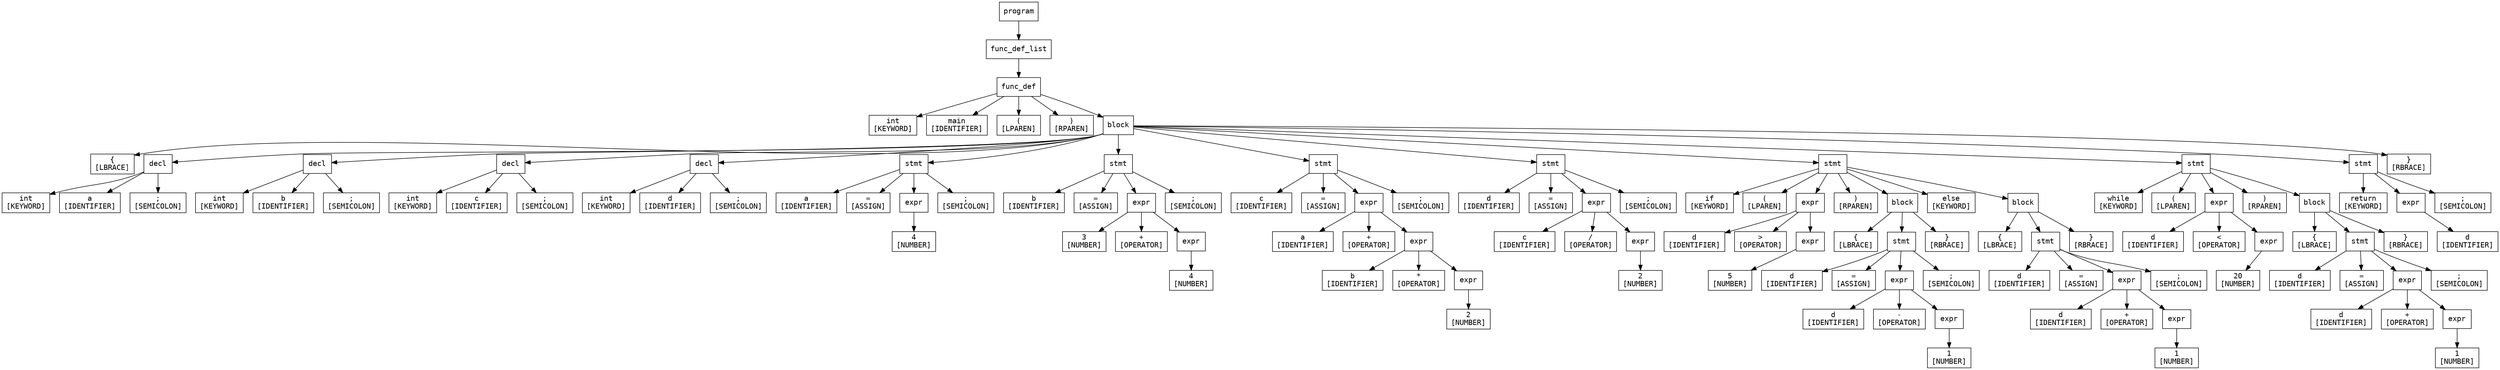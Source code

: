 digraph ParseTree {
  node [shape=box, fontname="Courier"];
  node0 [label="program"];
  node1 [label="func_def_list"];
  node2 [label="func_def"];
  node3 [label="int\n[KEYWORD]"];
  node2 -> node3;
  node4 [label="main\n[IDENTIFIER]"];
  node2 -> node4;
  node5 [label="(\n[LPAREN]"];
  node2 -> node5;
  node6 [label=")\n[RPAREN]"];
  node2 -> node6;
  node7 [label="block"];
  node8 [label="{\n[LBRACE]"];
  node7 -> node8;
  node9 [label="decl"];
  node10 [label="int\n[KEYWORD]"];
  node9 -> node10;
  node11 [label="a\n[IDENTIFIER]"];
  node9 -> node11;
  node12 [label=";\n[SEMICOLON]"];
  node9 -> node12;
  node7 -> node9;
  node13 [label="decl"];
  node14 [label="int\n[KEYWORD]"];
  node13 -> node14;
  node15 [label="b\n[IDENTIFIER]"];
  node13 -> node15;
  node16 [label=";\n[SEMICOLON]"];
  node13 -> node16;
  node7 -> node13;
  node17 [label="decl"];
  node18 [label="int\n[KEYWORD]"];
  node17 -> node18;
  node19 [label="c\n[IDENTIFIER]"];
  node17 -> node19;
  node20 [label=";\n[SEMICOLON]"];
  node17 -> node20;
  node7 -> node17;
  node21 [label="decl"];
  node22 [label="int\n[KEYWORD]"];
  node21 -> node22;
  node23 [label="d\n[IDENTIFIER]"];
  node21 -> node23;
  node24 [label=";\n[SEMICOLON]"];
  node21 -> node24;
  node7 -> node21;
  node25 [label="stmt"];
  node26 [label="a\n[IDENTIFIER]"];
  node25 -> node26;
  node27 [label="=\n[ASSIGN]"];
  node25 -> node27;
  node28 [label="expr"];
  node29 [label="4\n[NUMBER]"];
  node28 -> node29;
  node25 -> node28;
  node30 [label=";\n[SEMICOLON]"];
  node25 -> node30;
  node7 -> node25;
  node31 [label="stmt"];
  node32 [label="b\n[IDENTIFIER]"];
  node31 -> node32;
  node33 [label="=\n[ASSIGN]"];
  node31 -> node33;
  node34 [label="expr"];
  node35 [label="3\n[NUMBER]"];
  node34 -> node35;
  node36 [label="+\n[OPERATOR]"];
  node34 -> node36;
  node37 [label="expr"];
  node38 [label="4\n[NUMBER]"];
  node37 -> node38;
  node34 -> node37;
  node31 -> node34;
  node39 [label=";\n[SEMICOLON]"];
  node31 -> node39;
  node7 -> node31;
  node40 [label="stmt"];
  node41 [label="c\n[IDENTIFIER]"];
  node40 -> node41;
  node42 [label="=\n[ASSIGN]"];
  node40 -> node42;
  node43 [label="expr"];
  node44 [label="a\n[IDENTIFIER]"];
  node43 -> node44;
  node45 [label="+\n[OPERATOR]"];
  node43 -> node45;
  node46 [label="expr"];
  node47 [label="b\n[IDENTIFIER]"];
  node46 -> node47;
  node48 [label="*\n[OPERATOR]"];
  node46 -> node48;
  node49 [label="expr"];
  node50 [label="2\n[NUMBER]"];
  node49 -> node50;
  node46 -> node49;
  node43 -> node46;
  node40 -> node43;
  node51 [label=";\n[SEMICOLON]"];
  node40 -> node51;
  node7 -> node40;
  node52 [label="stmt"];
  node53 [label="d\n[IDENTIFIER]"];
  node52 -> node53;
  node54 [label="=\n[ASSIGN]"];
  node52 -> node54;
  node55 [label="expr"];
  node56 [label="c\n[IDENTIFIER]"];
  node55 -> node56;
  node57 [label="/\n[OPERATOR]"];
  node55 -> node57;
  node58 [label="expr"];
  node59 [label="2\n[NUMBER]"];
  node58 -> node59;
  node55 -> node58;
  node52 -> node55;
  node60 [label=";\n[SEMICOLON]"];
  node52 -> node60;
  node7 -> node52;
  node61 [label="stmt"];
  node62 [label="if\n[KEYWORD]"];
  node61 -> node62;
  node63 [label="(\n[LPAREN]"];
  node61 -> node63;
  node64 [label="expr"];
  node65 [label="d\n[IDENTIFIER]"];
  node64 -> node65;
  node66 [label=">\n[OPERATOR]"];
  node64 -> node66;
  node67 [label="expr"];
  node68 [label="5\n[NUMBER]"];
  node67 -> node68;
  node64 -> node67;
  node61 -> node64;
  node69 [label=")\n[RPAREN]"];
  node61 -> node69;
  node70 [label="block"];
  node71 [label="{\n[LBRACE]"];
  node70 -> node71;
  node72 [label="stmt"];
  node73 [label="d\n[IDENTIFIER]"];
  node72 -> node73;
  node74 [label="=\n[ASSIGN]"];
  node72 -> node74;
  node75 [label="expr"];
  node76 [label="d\n[IDENTIFIER]"];
  node75 -> node76;
  node77 [label="-\n[OPERATOR]"];
  node75 -> node77;
  node78 [label="expr"];
  node79 [label="1\n[NUMBER]"];
  node78 -> node79;
  node75 -> node78;
  node72 -> node75;
  node80 [label=";\n[SEMICOLON]"];
  node72 -> node80;
  node70 -> node72;
  node81 [label="}\n[RBRACE]"];
  node70 -> node81;
  node61 -> node70;
  node82 [label="else\n[KEYWORD]"];
  node61 -> node82;
  node83 [label="block"];
  node84 [label="{\n[LBRACE]"];
  node83 -> node84;
  node85 [label="stmt"];
  node86 [label="d\n[IDENTIFIER]"];
  node85 -> node86;
  node87 [label="=\n[ASSIGN]"];
  node85 -> node87;
  node88 [label="expr"];
  node89 [label="d\n[IDENTIFIER]"];
  node88 -> node89;
  node90 [label="+\n[OPERATOR]"];
  node88 -> node90;
  node91 [label="expr"];
  node92 [label="1\n[NUMBER]"];
  node91 -> node92;
  node88 -> node91;
  node85 -> node88;
  node93 [label=";\n[SEMICOLON]"];
  node85 -> node93;
  node83 -> node85;
  node94 [label="}\n[RBRACE]"];
  node83 -> node94;
  node61 -> node83;
  node7 -> node61;
  node95 [label="stmt"];
  node96 [label="while\n[KEYWORD]"];
  node95 -> node96;
  node97 [label="(\n[LPAREN]"];
  node95 -> node97;
  node98 [label="expr"];
  node99 [label="d\n[IDENTIFIER]"];
  node98 -> node99;
  node100 [label="<\n[OPERATOR]"];
  node98 -> node100;
  node101 [label="expr"];
  node102 [label="20\n[NUMBER]"];
  node101 -> node102;
  node98 -> node101;
  node95 -> node98;
  node103 [label=")\n[RPAREN]"];
  node95 -> node103;
  node104 [label="block"];
  node105 [label="{\n[LBRACE]"];
  node104 -> node105;
  node106 [label="stmt"];
  node107 [label="d\n[IDENTIFIER]"];
  node106 -> node107;
  node108 [label="=\n[ASSIGN]"];
  node106 -> node108;
  node109 [label="expr"];
  node110 [label="d\n[IDENTIFIER]"];
  node109 -> node110;
  node111 [label="+\n[OPERATOR]"];
  node109 -> node111;
  node112 [label="expr"];
  node113 [label="1\n[NUMBER]"];
  node112 -> node113;
  node109 -> node112;
  node106 -> node109;
  node114 [label=";\n[SEMICOLON]"];
  node106 -> node114;
  node104 -> node106;
  node115 [label="}\n[RBRACE]"];
  node104 -> node115;
  node95 -> node104;
  node7 -> node95;
  node116 [label="stmt"];
  node117 [label="return\n[KEYWORD]"];
  node116 -> node117;
  node118 [label="expr"];
  node119 [label="d\n[IDENTIFIER]"];
  node118 -> node119;
  node116 -> node118;
  node120 [label=";\n[SEMICOLON]"];
  node116 -> node120;
  node7 -> node116;
  node121 [label="}\n[RBRACE]"];
  node7 -> node121;
  node2 -> node7;
  node1 -> node2;
  node0 -> node1;
}
